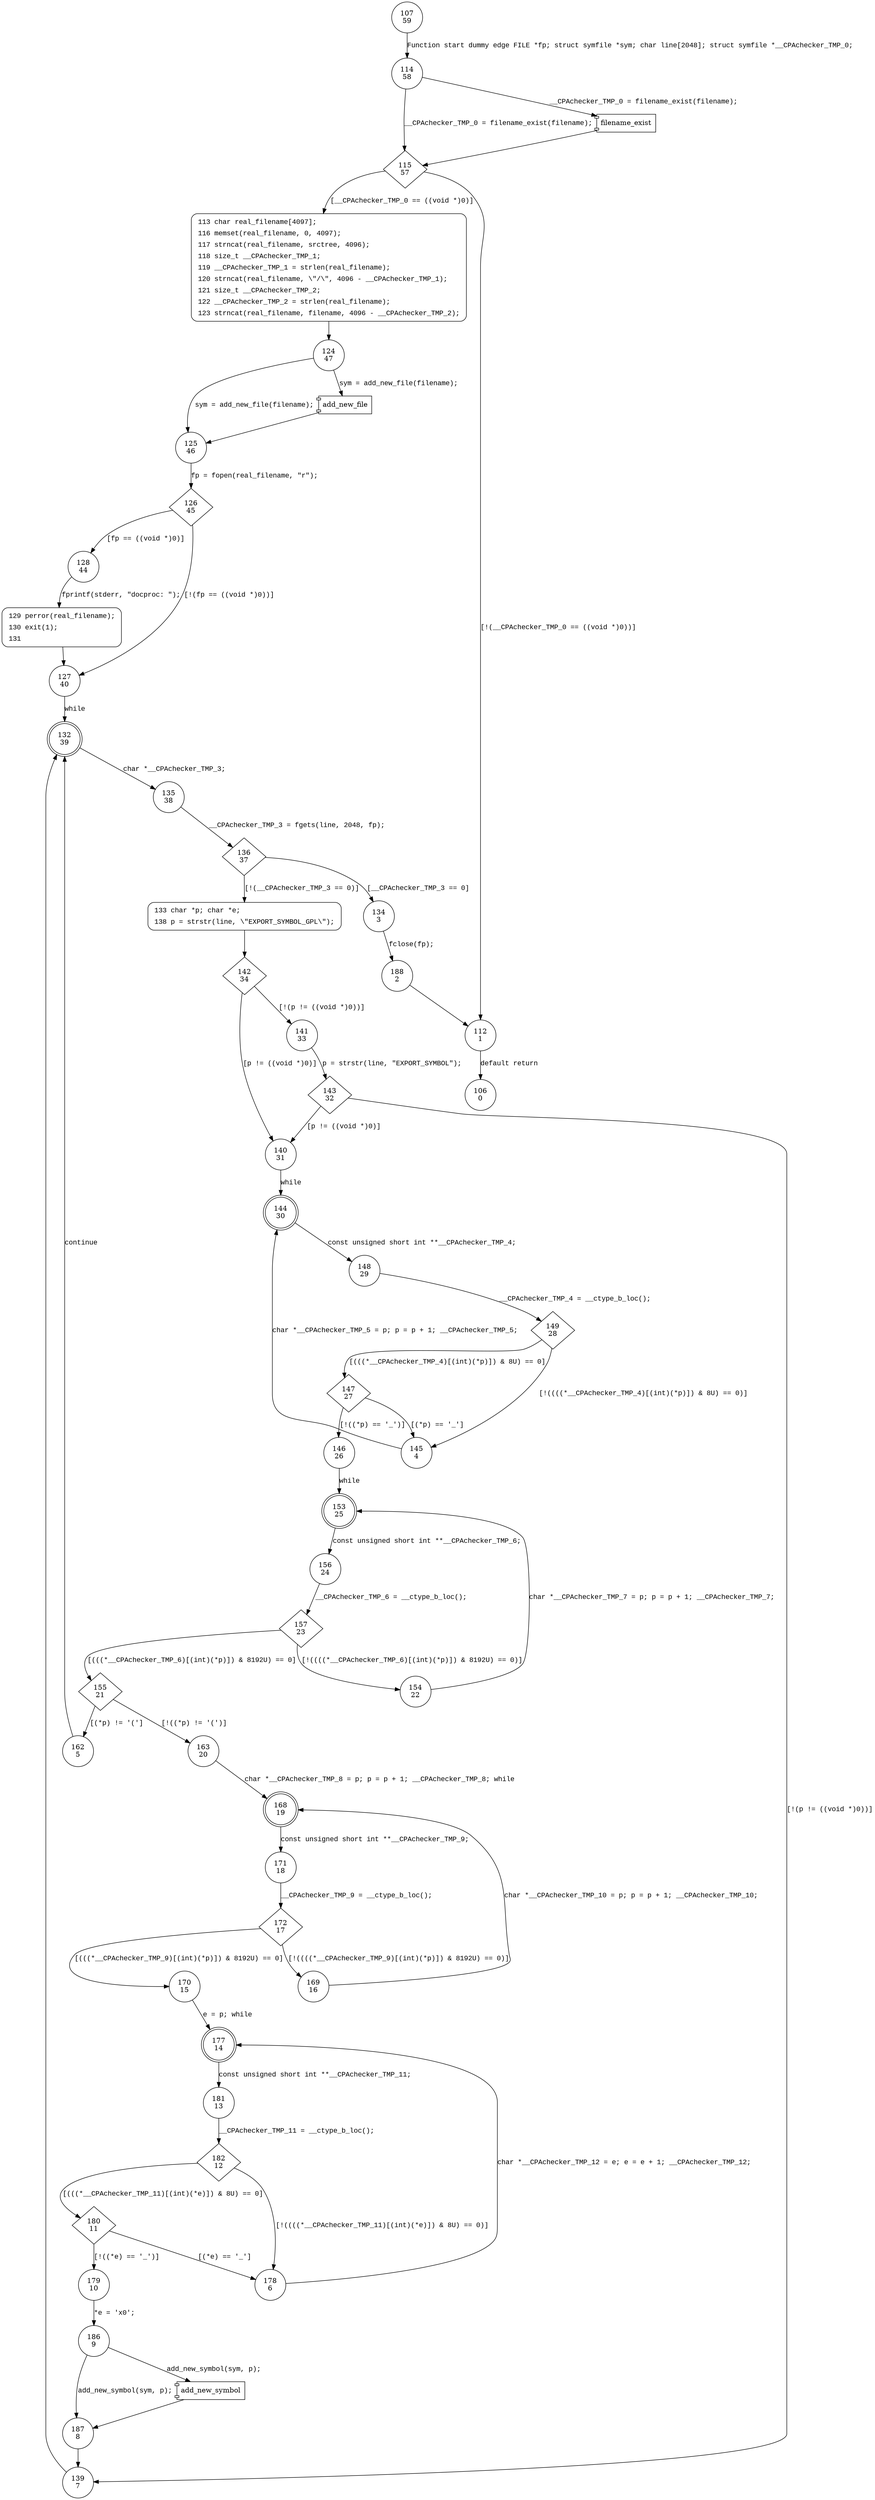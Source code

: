 digraph find_export_symbols {
107 [shape="circle" label="107\n59"]
114 [shape="circle" label="114\n58"]
115 [shape="diamond" label="115\n57"]
113 [shape="circle" label="113\n56"]
112 [shape="circle" label="112\n1"]
106 [shape="circle" label="106\n0"]
124 [shape="circle" label="124\n47"]
125 [shape="circle" label="125\n46"]
126 [shape="diamond" label="126\n45"]
128 [shape="circle" label="128\n44"]
127 [shape="circle" label="127\n40"]
132 [shape="doublecircle" label="132\n39"]
135 [shape="circle" label="135\n38"]
136 [shape="diamond" label="136\n37"]
134 [shape="circle" label="134\n3"]
133 [shape="circle" label="133\n36"]
142 [shape="diamond" label="142\n34"]
140 [shape="circle" label="140\n31"]
141 [shape="circle" label="141\n33"]
143 [shape="diamond" label="143\n32"]
139 [shape="circle" label="139\n7"]
144 [shape="doublecircle" label="144\n30"]
148 [shape="circle" label="148\n29"]
149 [shape="diamond" label="149\n28"]
147 [shape="diamond" label="147\n27"]
145 [shape="circle" label="145\n4"]
146 [shape="circle" label="146\n26"]
153 [shape="doublecircle" label="153\n25"]
156 [shape="circle" label="156\n24"]
157 [shape="diamond" label="157\n23"]
155 [shape="diamond" label="155\n21"]
154 [shape="circle" label="154\n22"]
162 [shape="circle" label="162\n5"]
163 [shape="circle" label="163\n20"]
168 [shape="doublecircle" label="168\n19"]
171 [shape="circle" label="171\n18"]
172 [shape="diamond" label="172\n17"]
170 [shape="circle" label="170\n15"]
169 [shape="circle" label="169\n16"]
177 [shape="doublecircle" label="177\n14"]
181 [shape="circle" label="181\n13"]
182 [shape="diamond" label="182\n12"]
180 [shape="diamond" label="180\n11"]
178 [shape="circle" label="178\n6"]
179 [shape="circle" label="179\n10"]
186 [shape="circle" label="186\n9"]
187 [shape="circle" label="187\n8"]
188 [shape="circle" label="188\n2"]
129 [shape="circle" label="129\n43"]
113 [style="filled,bold" penwidth="1" fillcolor="white" fontname="Courier New" shape="Mrecord" label=<<table border="0" cellborder="0" cellpadding="3" bgcolor="white"><tr><td align="right">113</td><td align="left">char real_filename[4097];</td></tr><tr><td align="right">116</td><td align="left">memset(real_filename, 0, 4097);</td></tr><tr><td align="right">117</td><td align="left">strncat(real_filename, srctree, 4096);</td></tr><tr><td align="right">118</td><td align="left">size_t __CPAchecker_TMP_1;</td></tr><tr><td align="right">119</td><td align="left">__CPAchecker_TMP_1 = strlen(real_filename);</td></tr><tr><td align="right">120</td><td align="left">strncat(real_filename, \"/\", 4096 - __CPAchecker_TMP_1);</td></tr><tr><td align="right">121</td><td align="left">size_t __CPAchecker_TMP_2;</td></tr><tr><td align="right">122</td><td align="left">__CPAchecker_TMP_2 = strlen(real_filename);</td></tr><tr><td align="right">123</td><td align="left">strncat(real_filename, filename, 4096 - __CPAchecker_TMP_2);</td></tr></table>>]
113 -> 124[label=""]
133 [style="filled,bold" penwidth="1" fillcolor="white" fontname="Courier New" shape="Mrecord" label=<<table border="0" cellborder="0" cellpadding="3" bgcolor="white"><tr><td align="right">133</td><td align="left">char *p; char *e;</td></tr><tr><td align="right">138</td><td align="left">p = strstr(line, \"EXPORT_SYMBOL_GPL\");</td></tr></table>>]
133 -> 142[label=""]
129 [style="filled,bold" penwidth="1" fillcolor="white" fontname="Courier New" shape="Mrecord" label=<<table border="0" cellborder="0" cellpadding="3" bgcolor="white"><tr><td align="right">129</td><td align="left">perror(real_filename);</td></tr><tr><td align="right">130</td><td align="left">exit(1);</td></tr><tr><td align="right">131</td><td align="left"></td></tr></table>>]
129 -> 127[label=""]
107 -> 114 [label="Function start dummy edge FILE *fp; struct symfile *sym; char line[2048]; struct symfile *__CPAchecker_TMP_0;" fontname="Courier New"]
100007 [shape="component" label="filename_exist"]
114 -> 100007 [label="__CPAchecker_TMP_0 = filename_exist(filename);" fontname="Courier New"]
100007 -> 115 [label="" fontname="Courier New"]
114 -> 115 [label="__CPAchecker_TMP_0 = filename_exist(filename);" fontname="Courier New"]
115 -> 113 [label="[__CPAchecker_TMP_0 == ((void *)0)]" fontname="Courier New"]
115 -> 112 [label="[!(__CPAchecker_TMP_0 == ((void *)0))]" fontname="Courier New"]
112 -> 106 [label="default return" fontname="Courier New"]
100008 [shape="component" label="add_new_file"]
124 -> 100008 [label="sym = add_new_file(filename);" fontname="Courier New"]
100008 -> 125 [label="" fontname="Courier New"]
124 -> 125 [label="sym = add_new_file(filename);" fontname="Courier New"]
125 -> 126 [label="fp = fopen(real_filename, \"r\");" fontname="Courier New"]
126 -> 128 [label="[fp == ((void *)0)]" fontname="Courier New"]
126 -> 127 [label="[!(fp == ((void *)0))]" fontname="Courier New"]
127 -> 132 [label="while" fontname="Courier New"]
132 -> 135 [label="char *__CPAchecker_TMP_3;" fontname="Courier New"]
136 -> 134 [label="[__CPAchecker_TMP_3 == 0]" fontname="Courier New"]
136 -> 133 [label="[!(__CPAchecker_TMP_3 == 0)]" fontname="Courier New"]
142 -> 140 [label="[p != ((void *)0)]" fontname="Courier New"]
142 -> 141 [label="[!(p != ((void *)0))]" fontname="Courier New"]
143 -> 140 [label="[p != ((void *)0)]" fontname="Courier New"]
143 -> 139 [label="[!(p != ((void *)0))]" fontname="Courier New"]
139 -> 132 [label="" fontname="Courier New"]
140 -> 144 [label="while" fontname="Courier New"]
144 -> 148 [label="const unsigned short int **__CPAchecker_TMP_4;" fontname="Courier New"]
149 -> 147 [label="[(((*__CPAchecker_TMP_4)[(int)(*p)]) & 8U) == 0]" fontname="Courier New"]
149 -> 145 [label="[!((((*__CPAchecker_TMP_4)[(int)(*p)]) & 8U) == 0)]" fontname="Courier New"]
145 -> 144 [label="char *__CPAchecker_TMP_5 = p; p = p + 1; __CPAchecker_TMP_5; " fontname="Courier New"]
147 -> 145 [label="[(*p) == '_']" fontname="Courier New"]
147 -> 146 [label="[!((*p) == '_')]" fontname="Courier New"]
153 -> 156 [label="const unsigned short int **__CPAchecker_TMP_6;" fontname="Courier New"]
157 -> 155 [label="[(((*__CPAchecker_TMP_6)[(int)(*p)]) & 8192U) == 0]" fontname="Courier New"]
157 -> 154 [label="[!((((*__CPAchecker_TMP_6)[(int)(*p)]) & 8192U) == 0)]" fontname="Courier New"]
155 -> 162 [label="[(*p) != '(']" fontname="Courier New"]
155 -> 163 [label="[!((*p) != '(')]" fontname="Courier New"]
168 -> 171 [label="const unsigned short int **__CPAchecker_TMP_9;" fontname="Courier New"]
172 -> 170 [label="[(((*__CPAchecker_TMP_9)[(int)(*p)]) & 8192U) == 0]" fontname="Courier New"]
172 -> 169 [label="[!((((*__CPAchecker_TMP_9)[(int)(*p)]) & 8192U) == 0)]" fontname="Courier New"]
170 -> 177 [label="e = p; while" fontname="Courier New"]
177 -> 181 [label="const unsigned short int **__CPAchecker_TMP_11;" fontname="Courier New"]
182 -> 180 [label="[(((*__CPAchecker_TMP_11)[(int)(*e)]) & 8U) == 0]" fontname="Courier New"]
182 -> 178 [label="[!((((*__CPAchecker_TMP_11)[(int)(*e)]) & 8U) == 0)]" fontname="Courier New"]
178 -> 177 [label="char *__CPAchecker_TMP_12 = e; e = e + 1; __CPAchecker_TMP_12; " fontname="Courier New"]
180 -> 178 [label="[(*e) == '_']" fontname="Courier New"]
180 -> 179 [label="[!((*e) == '_')]" fontname="Courier New"]
100009 [shape="component" label="add_new_symbol"]
186 -> 100009 [label="add_new_symbol(sym, p);" fontname="Courier New"]
100009 -> 187 [label="" fontname="Courier New"]
186 -> 187 [label="add_new_symbol(sym, p);" fontname="Courier New"]
187 -> 139 [label="" fontname="Courier New"]
134 -> 188 [label="fclose(fp);" fontname="Courier New"]
128 -> 129 [label="fprintf(stderr, \"docproc: \");" fontname="Courier New"]
135 -> 136 [label="__CPAchecker_TMP_3 = fgets(line, 2048, fp);" fontname="Courier New"]
141 -> 143 [label="p = strstr(line, \"EXPORT_SYMBOL\");" fontname="Courier New"]
148 -> 149 [label="__CPAchecker_TMP_4 = __ctype_b_loc();" fontname="Courier New"]
146 -> 153 [label="while" fontname="Courier New"]
156 -> 157 [label="__CPAchecker_TMP_6 = __ctype_b_loc();" fontname="Courier New"]
154 -> 153 [label="char *__CPAchecker_TMP_7 = p; p = p + 1; __CPAchecker_TMP_7; " fontname="Courier New"]
163 -> 168 [label="char *__CPAchecker_TMP_8 = p; p = p + 1; __CPAchecker_TMP_8; while" fontname="Courier New"]
171 -> 172 [label="__CPAchecker_TMP_9 = __ctype_b_loc();" fontname="Courier New"]
169 -> 168 [label="char *__CPAchecker_TMP_10 = p; p = p + 1; __CPAchecker_TMP_10; " fontname="Courier New"]
181 -> 182 [label="__CPAchecker_TMP_11 = __ctype_b_loc();" fontname="Courier New"]
179 -> 186 [label="*e = '\x0';" fontname="Courier New"]
162 -> 132 [label="continue" fontname="Courier New"]
188 -> 112 [label="" fontname="Courier New"]
}